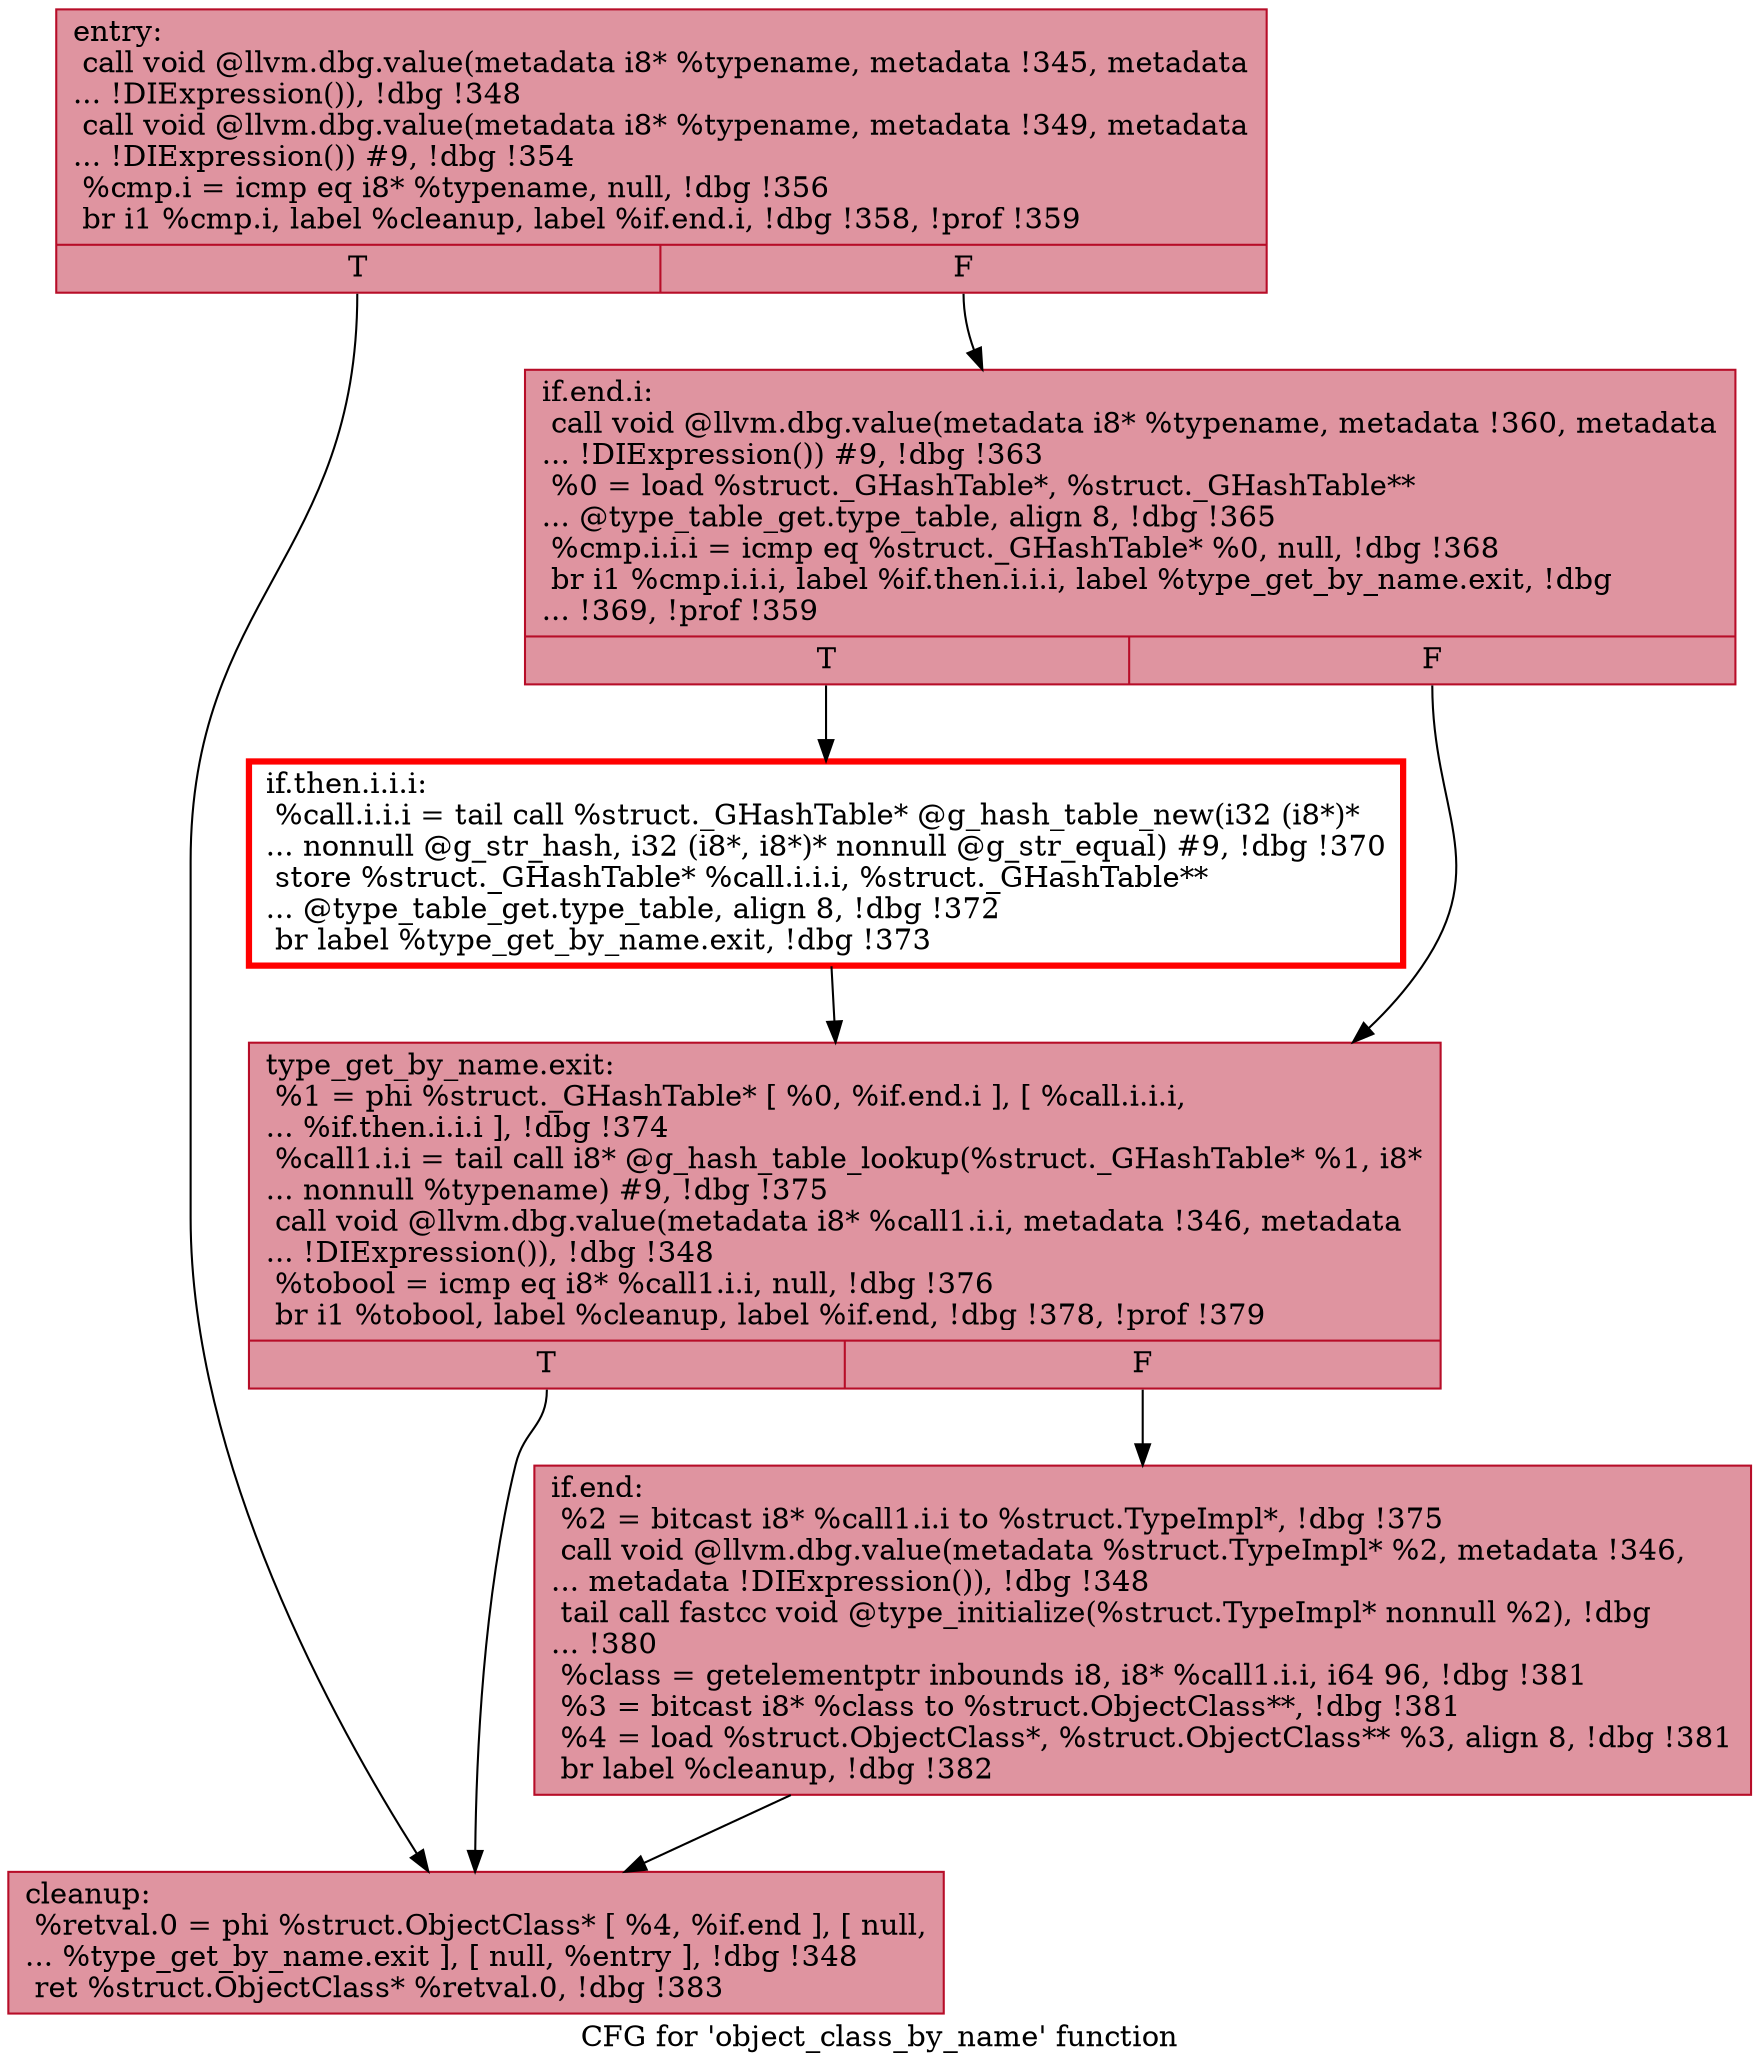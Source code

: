digraph "CFG for 'object_class_by_name' function" {
	label="CFG for 'object_class_by_name' function";

	Node0x55ee225c24e0 [shape=record,color="#b70d28ff", style=filled, fillcolor="#b70d2870",label="{entry:\l  call void @llvm.dbg.value(metadata i8* %typename, metadata !345, metadata\l... !DIExpression()), !dbg !348\l  call void @llvm.dbg.value(metadata i8* %typename, metadata !349, metadata\l... !DIExpression()) #9, !dbg !354\l  %cmp.i = icmp eq i8* %typename, null, !dbg !356\l  br i1 %cmp.i, label %cleanup, label %if.end.i, !dbg !358, !prof !359\l|{<s0>T|<s1>F}}"];
	Node0x55ee225c24e0:s0 -> Node0x55ee225c4850;
	Node0x55ee225c24e0:s1 -> Node0x55ee225df350;
	Node0x55ee225df350 [shape=record,color="#b70d28ff", style=filled, fillcolor="#b70d2870",label="{if.end.i:                                         \l  call void @llvm.dbg.value(metadata i8* %typename, metadata !360, metadata\l... !DIExpression()) #9, !dbg !363\l  %0 = load %struct._GHashTable*, %struct._GHashTable**\l... @type_table_get.type_table, align 8, !dbg !365\l  %cmp.i.i.i = icmp eq %struct._GHashTable* %0, null, !dbg !368\l  br i1 %cmp.i.i.i, label %if.then.i.i.i, label %type_get_by_name.exit, !dbg\l... !369, !prof !359\l|{<s0>T|<s1>F}}"];
	Node0x55ee225df350:s0 -> Node0x55ee229ed030;
	Node0x55ee225df350:s1 -> Node0x55ee22679820;
	Node0x55ee229ed030 [shape=record,penwidth=3.0, color="red",label="{if.then.i.i.i:                                    \l  %call.i.i.i = tail call %struct._GHashTable* @g_hash_table_new(i32 (i8*)*\l... nonnull @g_str_hash, i32 (i8*, i8*)* nonnull @g_str_equal) #9, !dbg !370\l  store %struct._GHashTable* %call.i.i.i, %struct._GHashTable**\l... @type_table_get.type_table, align 8, !dbg !372\l  br label %type_get_by_name.exit, !dbg !373\l}"];
	Node0x55ee229ed030 -> Node0x55ee22679820;
	Node0x55ee22679820 [shape=record,color="#b70d28ff", style=filled, fillcolor="#b70d2870",label="{type_get_by_name.exit:                            \l  %1 = phi %struct._GHashTable* [ %0, %if.end.i ], [ %call.i.i.i,\l... %if.then.i.i.i ], !dbg !374\l  %call1.i.i = tail call i8* @g_hash_table_lookup(%struct._GHashTable* %1, i8*\l... nonnull %typename) #9, !dbg !375\l  call void @llvm.dbg.value(metadata i8* %call1.i.i, metadata !346, metadata\l... !DIExpression()), !dbg !348\l  %tobool = icmp eq i8* %call1.i.i, null, !dbg !376\l  br i1 %tobool, label %cleanup, label %if.end, !dbg !378, !prof !379\l|{<s0>T|<s1>F}}"];
	Node0x55ee22679820:s0 -> Node0x55ee225c4850;
	Node0x55ee22679820:s1 -> Node0x55ee225c43d0;
	Node0x55ee225c43d0 [shape=record,color="#b70d28ff", style=filled, fillcolor="#b70d2870",label="{if.end:                                           \l  %2 = bitcast i8* %call1.i.i to %struct.TypeImpl*, !dbg !375\l  call void @llvm.dbg.value(metadata %struct.TypeImpl* %2, metadata !346,\l... metadata !DIExpression()), !dbg !348\l  tail call fastcc void @type_initialize(%struct.TypeImpl* nonnull %2), !dbg\l... !380\l  %class = getelementptr inbounds i8, i8* %call1.i.i, i64 96, !dbg !381\l  %3 = bitcast i8* %class to %struct.ObjectClass**, !dbg !381\l  %4 = load %struct.ObjectClass*, %struct.ObjectClass** %3, align 8, !dbg !381\l  br label %cleanup, !dbg !382\l}"];
	Node0x55ee225c43d0 -> Node0x55ee225c4850;
	Node0x55ee225c4850 [shape=record,color="#b70d28ff", style=filled, fillcolor="#b70d2870",label="{cleanup:                                          \l  %retval.0 = phi %struct.ObjectClass* [ %4, %if.end ], [ null,\l... %type_get_by_name.exit ], [ null, %entry ], !dbg !348\l  ret %struct.ObjectClass* %retval.0, !dbg !383\l}"];
}
